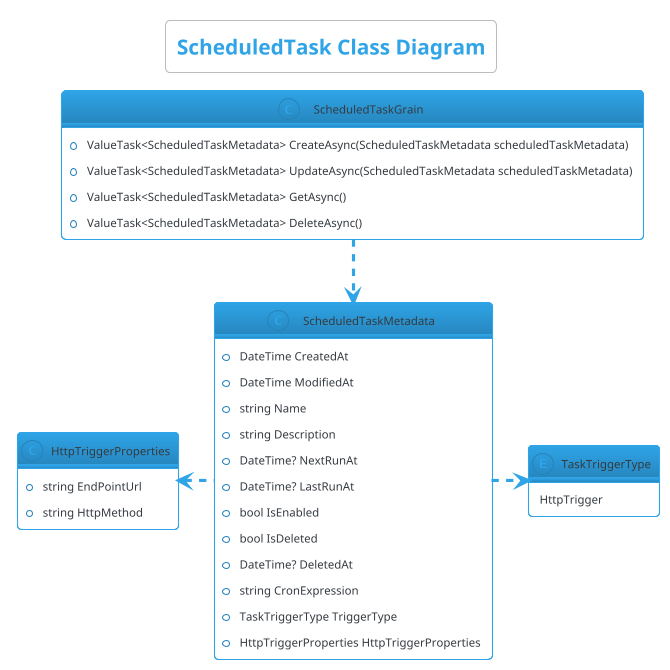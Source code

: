 
@startuml "ScheduledTaskClassDiagram"
!theme cerulean-outline

skinparam svgLinkTarget _blank
title "ScheduledTask Class Diagram"
 

class ScheduledTaskGrain [[https://github.com/web-scheduler/web-scheduler/blob/main/Source/WebScheduler.Grains/Scheduler/ScheduledTaskGrain.cs{Goto Source}]] {
     +ValueTask<ScheduledTaskMetadata> CreateAsync(ScheduledTaskMetadata scheduledTaskMetadata)
     +ValueTask<ScheduledTaskMetadata> UpdateAsync(ScheduledTaskMetadata scheduledTaskMetadata)
     +ValueTask<ScheduledTaskMetadata> GetAsync()
     +ValueTask<ScheduledTaskMetadata> DeleteAsync()
 }

class ScheduledTaskMetadata [[https://github.com/web-scheduler/web-scheduler/blob/main/Source/WebScheduler.Abstractions/Grains/Scheduler/ScheduledTaskMetadata.cs{Goto Souce}]]{
    
    +DateTime CreatedAt
    +DateTime ModifiedAt
    +string Name
    +string Description
    +DateTime? NextRunAt
    +DateTime? LastRunAt
    +bool IsEnabled
    +bool IsDeleted
    +DateTime? DeletedAt
    +string CronExpression
    +TaskTriggerType TriggerType  
    +HttpTriggerProperties HttpTriggerProperties
}
hide empty member
ScheduledTaskGrain ..> ScheduledTaskMetadata

enum TaskTriggerType [[https://github.com/web-scheduler/web-scheduler/blob/main/Source/WebScheduler.Abstractions/Grains/Scheduler/TaskTriggerType.cs{Goto Source}]]
{   
    HttpTrigger
}
class HttpTriggerProperties [[https://github.com/web-scheduler/web-scheduler/blob/main/Source/WebScheduler.Abstractions/Grains/Scheduler/HttpTriggerProperties.cs{Goto Source}]]
{
    +string EndPointUrl
    +string HttpMethod
}

ScheduledTaskMetadata .right.> TaskTriggerType
ScheduledTaskMetadata .left.> HttpTriggerProperties


@enduml
